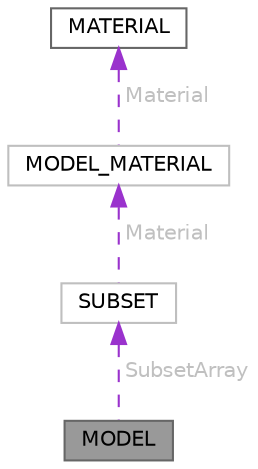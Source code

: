digraph "MODEL"
{
 // LATEX_PDF_SIZE
  bgcolor="transparent";
  edge [fontname=Helvetica,fontsize=10,labelfontname=Helvetica,labelfontsize=10];
  node [fontname=Helvetica,fontsize=10,shape=box,height=0.2,width=0.4];
  Node1 [id="Node000001",label="MODEL",height=0.2,width=0.4,color="gray40", fillcolor="grey60", style="filled", fontcolor="black",tooltip=" "];
  Node2 -> Node1 [id="edge1_Node000001_Node000002",dir="back",color="darkorchid3",style="dashed",tooltip=" ",label=" SubsetArray",fontcolor="grey" ];
  Node2 [id="Node000002",label="SUBSET",height=0.2,width=0.4,color="grey75", fillcolor="white", style="filled",URL="$struct_s_u_b_s_e_t.html",tooltip=" "];
  Node3 -> Node2 [id="edge2_Node000002_Node000003",dir="back",color="darkorchid3",style="dashed",tooltip=" ",label=" Material",fontcolor="grey" ];
  Node3 [id="Node000003",label="MODEL_MATERIAL",height=0.2,width=0.4,color="grey75", fillcolor="white", style="filled",URL="$struct_m_o_d_e_l___m_a_t_e_r_i_a_l.html",tooltip=" "];
  Node4 -> Node3 [id="edge3_Node000003_Node000004",dir="back",color="darkorchid3",style="dashed",tooltip=" ",label=" Material",fontcolor="grey" ];
  Node4 [id="Node000004",label="MATERIAL",height=0.2,width=0.4,color="gray40", fillcolor="white", style="filled",URL="$struct_m_a_t_e_r_i_a_l.html",tooltip="マテリアルの構造体"];
}
